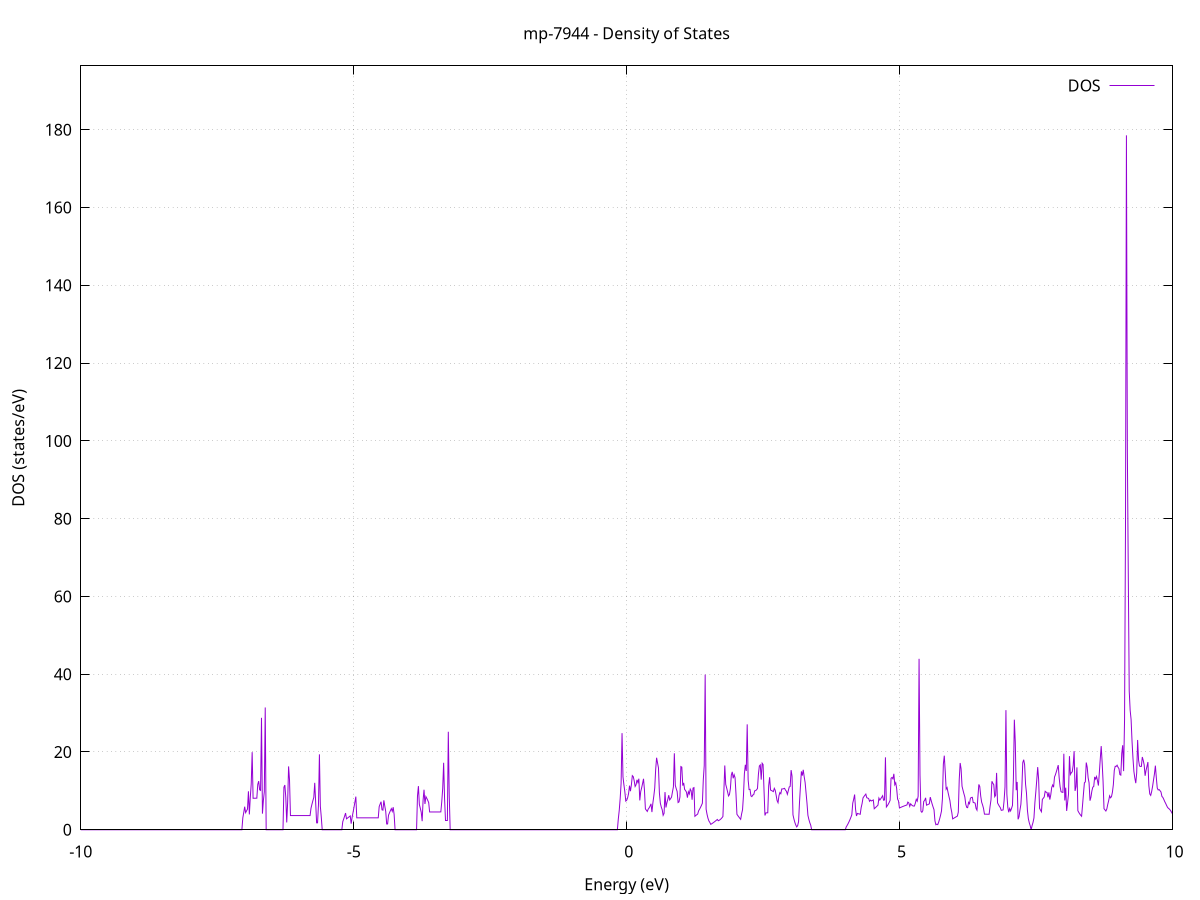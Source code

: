 set title 'mp-7944 - Density of States'
set xlabel 'Energy (eV)'
set ylabel 'DOS (states/eV)'
set grid
set xrange [-10:10]
set yrange [0:196.430]
set xzeroaxis lt -1
set terminal png size 800,600
set output 'mp-7944_dos_gnuplot.png'
plot '-' using 1:2 with lines title 'DOS'
-22.449300 0.000000
-22.432200 0.000000
-22.415100 0.000000
-22.398000 0.000000
-22.380900 0.000000
-22.363800 0.000000
-22.346700 0.000000
-22.329600 0.000000
-22.312400 0.000000
-22.295300 0.000000
-22.278200 0.000000
-22.261100 0.000000
-22.244000 0.000000
-22.226900 0.000000
-22.209800 0.000000
-22.192700 0.000000
-22.175600 0.000000
-22.158400 0.000000
-22.141300 0.000000
-22.124200 0.000000
-22.107100 0.000000
-22.090000 0.000000
-22.072900 0.000000
-22.055800 0.000000
-22.038700 0.000000
-22.021500 0.000000
-22.004400 0.000000
-21.987300 0.000000
-21.970200 0.000000
-21.953100 0.000000
-21.936000 0.000000
-21.918900 0.000000
-21.901800 0.000000
-21.884700 0.000000
-21.867500 0.000000
-21.850400 0.000000
-21.833300 0.000000
-21.816200 0.000000
-21.799100 0.000000
-21.782000 0.000000
-21.764900 0.000000
-21.747800 0.000000
-21.730600 0.000000
-21.713500 0.000000
-21.696400 0.000000
-21.679300 0.000000
-21.662200 0.000000
-21.645100 0.000000
-21.628000 0.000000
-21.610900 0.000000
-21.593800 0.000000
-21.576600 0.000000
-21.559500 0.000000
-21.542400 0.000000
-21.525300 0.000000
-21.508200 0.000000
-21.491100 0.000000
-21.474000 0.000000
-21.456900 0.000000
-21.439700 0.000000
-21.422600 0.000000
-21.405500 0.000000
-21.388400 0.000000
-21.371300 0.000000
-21.354200 0.000000
-21.337100 0.000000
-21.320000 0.000000
-21.302900 0.000000
-21.285700 0.000000
-21.268600 0.000000
-21.251500 0.000000
-21.234400 0.000000
-21.217300 0.000000
-21.200200 0.000000
-21.183100 0.000000
-21.166000 0.000000
-21.148800 0.000000
-21.131700 0.000000
-21.114600 0.000000
-21.097500 0.000000
-21.080400 0.000000
-21.063300 0.000000
-21.046200 0.000000
-21.029100 0.000000
-21.012000 0.000000
-20.994800 0.000000
-20.977700 0.000000
-20.960600 0.000000
-20.943500 0.000000
-20.926400 0.000000
-20.909300 0.000000
-20.892200 0.000000
-20.875100 0.000000
-20.857900 0.000000
-20.840800 0.000000
-20.823700 0.000000
-20.806600 0.000000
-20.789500 0.000000
-20.772400 0.000000
-20.755300 0.000000
-20.738200 0.000000
-20.721100 0.000000
-20.703900 0.000000
-20.686800 0.000000
-20.669700 0.000000
-20.652600 0.000000
-20.635500 0.000000
-20.618400 0.000000
-20.601300 0.000000
-20.584200 0.000000
-20.567100 0.000000
-20.549900 0.000000
-20.532800 0.000000
-20.515700 0.000000
-20.498600 0.000000
-20.481500 0.000000
-20.464400 0.000000
-20.447300 0.000000
-20.430200 0.000000
-20.413000 0.000000
-20.395900 0.000000
-20.378800 0.000000
-20.361700 0.000000
-20.344600 0.000000
-20.327500 0.000000
-20.310400 0.000000
-20.293300 0.000000
-20.276200 0.000000
-20.259000 0.000000
-20.241900 0.000000
-20.224800 0.000000
-20.207700 0.000000
-20.190600 0.000000
-20.173500 0.000000
-20.156400 0.000000
-20.139300 0.000000
-20.122100 0.000000
-20.105000 0.000000
-20.087900 0.000000
-20.070800 0.000000
-20.053700 0.000000
-20.036600 0.000000
-20.019500 0.000000
-20.002400 0.000000
-19.985300 0.000000
-19.968100 0.000000
-19.951000 0.000000
-19.933900 0.000000
-19.916800 0.000000
-19.899700 0.000000
-19.882600 0.000000
-19.865500 0.000000
-19.848400 0.000000
-19.831200 0.000000
-19.814100 0.000000
-19.797000 0.000000
-19.779900 0.000000
-19.762800 0.000000
-19.745700 0.000000
-19.728600 0.000000
-19.711500 0.000000
-19.694400 0.000000
-19.677200 0.000000
-19.660100 0.000000
-19.643000 0.000000
-19.625900 0.000000
-19.608800 0.000000
-19.591700 0.000000
-19.574600 0.000000
-19.557500 0.000000
-19.540300 0.000000
-19.523200 0.000000
-19.506100 0.000000
-19.489000 0.000000
-19.471900 0.000000
-19.454800 0.000000
-19.437700 0.000000
-19.420600 0.000000
-19.403500 0.000000
-19.386300 0.000000
-19.369200 0.000000
-19.352100 0.000000
-19.335000 0.000000
-19.317900 0.000000
-19.300800 0.000000
-19.283700 0.000000
-19.266600 0.000000
-19.249400 0.000000
-19.232300 0.000000
-19.215200 0.000000
-19.198100 0.000000
-19.181000 0.000000
-19.163900 0.000000
-19.146800 0.000000
-19.129700 0.000000
-19.112600 0.000000
-19.095400 0.000000
-19.078300 0.000000
-19.061200 0.000000
-19.044100 0.000000
-19.027000 0.000000
-19.009900 0.000000
-18.992800 0.000000
-18.975700 0.000000
-18.958600 0.000000
-18.941400 0.000000
-18.924300 0.000000
-18.907200 0.000000
-18.890100 0.000000
-18.873000 0.000000
-18.855900 0.000000
-18.838800 0.000000
-18.821700 0.000000
-18.804500 0.000000
-18.787400 0.000000
-18.770300 0.000000
-18.753200 0.000000
-18.736100 0.000000
-18.719000 0.000000
-18.701900 0.000000
-18.684800 0.000000
-18.667700 0.000000
-18.650500 0.000000
-18.633400 0.000000
-18.616300 0.000000
-18.599200 0.000000
-18.582100 0.000000
-18.565000 0.000000
-18.547900 0.000000
-18.530800 0.000000
-18.513600 0.000000
-18.496500 0.000000
-18.479400 0.000000
-18.462300 0.000000
-18.445200 0.000000
-18.428100 0.000000
-18.411000 0.000000
-18.393900 0.000000
-18.376800 0.000000
-18.359600 0.000000
-18.342500 0.000000
-18.325400 0.000000
-18.308300 0.000000
-18.291200 0.000000
-18.274100 0.000000
-18.257000 0.000000
-18.239900 0.000000
-18.222700 0.000000
-18.205600 0.000000
-18.188500 0.000000
-18.171400 0.000000
-18.154300 0.000000
-18.137200 0.000000
-18.120100 0.000000
-18.103000 0.000000
-18.085900 0.000000
-18.068700 0.000000
-18.051600 0.000000
-18.034500 0.000000
-18.017400 0.000000
-18.000300 0.000000
-17.983200 0.000000
-17.966100 0.000000
-17.949000 0.000000
-17.931800 0.000000
-17.914700 0.000000
-17.897600 0.000000
-17.880500 0.000000
-17.863400 0.000000
-17.846300 0.000000
-17.829200 0.000000
-17.812100 0.000000
-17.795000 0.000000
-17.777800 0.000000
-17.760700 0.000000
-17.743600 0.000000
-17.726500 0.000000
-17.709400 0.000000
-17.692300 0.000000
-17.675200 0.000000
-17.658100 0.000000
-17.640900 0.000000
-17.623800 0.000000
-17.606700 0.000000
-17.589600 0.000000
-17.572500 0.000000
-17.555400 0.000000
-17.538300 0.000000
-17.521200 0.000000
-17.504100 0.000000
-17.486900 0.000000
-17.469800 0.000000
-17.452700 0.000000
-17.435600 0.000000
-17.418500 0.000000
-17.401400 0.000000
-17.384300 0.000000
-17.367200 0.000000
-17.350100 0.000000
-17.332900 0.000000
-17.315800 0.000000
-17.298700 0.000000
-17.281600 0.000000
-17.264500 0.000000
-17.247400 0.000000
-17.230300 0.000000
-17.213200 0.000000
-17.196000 0.000000
-17.178900 0.000000
-17.161800 0.000000
-17.144700 0.000000
-17.127600 0.000000
-17.110500 0.000000
-17.093400 0.000000
-17.076300 0.000000
-17.059200 0.000000
-17.042000 0.000000
-17.024900 0.000000
-17.007800 0.000000
-16.990700 0.000000
-16.973600 0.000000
-16.956500 0.000000
-16.939400 0.000000
-16.922300 0.000000
-16.905100 0.000000
-16.888000 0.000000
-16.870900 0.000000
-16.853800 0.000000
-16.836700 0.000000
-16.819600 0.000000
-16.802500 0.000000
-16.785400 0.000000
-16.768300 0.000000
-16.751100 0.000000
-16.734000 0.000000
-16.716900 0.000000
-16.699800 0.000000
-16.682700 0.000000
-16.665600 0.000000
-16.648500 0.000000
-16.631400 0.000000
-16.614200 0.000000
-16.597100 0.000000
-16.580000 0.000000
-16.562900 0.000000
-16.545800 0.000000
-16.528700 0.000000
-16.511600 0.000000
-16.494500 0.000000
-16.477400 0.000000
-16.460200 0.000000
-16.443100 0.000000
-16.426000 0.000000
-16.408900 0.000000
-16.391800 0.000000
-16.374700 0.000000
-16.357600 0.000000
-16.340500 0.000000
-16.323300 0.000000
-16.306200 0.000000
-16.289100 0.000000
-16.272000 0.000000
-16.254900 0.000000
-16.237800 0.000000
-16.220700 0.000000
-16.203600 0.000000
-16.186500 0.000000
-16.169300 0.000000
-16.152200 0.000000
-16.135100 0.000000
-16.118000 0.000000
-16.100900 0.000000
-16.083800 0.000000
-16.066700 0.000000
-16.049600 0.000000
-16.032400 0.000000
-16.015300 0.000000
-15.998200 0.000000
-15.981100 0.000000
-15.964000 0.000000
-15.946900 0.000000
-15.929800 0.000000
-15.912700 0.000000
-15.895600 0.000000
-15.878400 0.000000
-15.861300 0.000000
-15.844200 0.000000
-15.827100 0.000000
-15.810000 0.000000
-15.792900 0.000000
-15.775800 0.000000
-15.758700 0.000000
-15.741600 0.000000
-15.724400 0.000000
-15.707300 0.000000
-15.690200 0.000000
-15.673100 0.000000
-15.656000 0.000000
-15.638900 0.000000
-15.621800 0.000000
-15.604700 0.000000
-15.587500 0.000000
-15.570400 0.000000
-15.553300 0.000000
-15.536200 0.000000
-15.519100 0.000000
-15.502000 0.000000
-15.484900 0.000000
-15.467800 0.000000
-15.450700 0.000000
-15.433500 0.000000
-15.416400 0.000000
-15.399300 0.000000
-15.382200 0.000000
-15.365100 0.000000
-15.348000 0.000000
-15.330900 0.000000
-15.313800 0.000000
-15.296600 0.000000
-15.279500 0.000000
-15.262400 0.000000
-15.245300 0.000000
-15.228200 0.000000
-15.211100 0.000000
-15.194000 0.000000
-15.176900 0.000000
-15.159800 0.000000
-15.142600 0.000000
-15.125500 0.000000
-15.108400 0.000000
-15.091300 0.000000
-15.074200 0.000000
-15.057100 0.000000
-15.040000 0.000000
-15.022900 0.000000
-15.005700 0.000000
-14.988600 0.000000
-14.971500 0.000000
-14.954400 0.000000
-14.937300 0.000000
-14.920200 0.000000
-14.903100 0.000000
-14.886000 0.000000
-14.868900 0.000000
-14.851700 0.000000
-14.834600 0.000000
-14.817500 0.000000
-14.800400 0.000000
-14.783300 0.000000
-14.766200 0.000000
-14.749100 0.000000
-14.732000 0.000000
-14.714800 0.000000
-14.697700 0.000000
-14.680600 0.000000
-14.663500 0.000000
-14.646400 0.000000
-14.629300 0.000000
-14.612200 0.000000
-14.595100 0.000000
-14.578000 0.000000
-14.560800 0.000000
-14.543700 0.000000
-14.526600 0.000000
-14.509500 0.000000
-14.492400 0.000000
-14.475300 0.000000
-14.458200 0.000000
-14.441100 0.000000
-14.423900 0.000000
-14.406800 0.000000
-14.389700 0.000000
-14.372600 0.000000
-14.355500 0.000000
-14.338400 0.000000
-14.321300 0.000000
-14.304200 0.000000
-14.287100 0.000000
-14.269900 0.000000
-14.252800 0.000000
-14.235700 0.000000
-14.218600 0.000000
-14.201500 0.000000
-14.184400 0.000000
-14.167300 0.000000
-14.150200 0.000000
-14.133100 0.000000
-14.115900 0.000000
-14.098800 0.000000
-14.081700 0.000000
-14.064600 0.000000
-14.047500 0.000000
-14.030400 0.000000
-14.013300 0.000000
-13.996200 0.000000
-13.979000 0.000000
-13.961900 0.000000
-13.944800 0.000000
-13.927700 0.000000
-13.910600 0.000000
-13.893500 0.000000
-13.876400 0.000000
-13.859300 0.000000
-13.842200 0.000000
-13.825000 0.000000
-13.807900 0.000000
-13.790800 0.000000
-13.773700 0.000000
-13.756600 0.000000
-13.739500 0.000000
-13.722400 0.000000
-13.705300 0.000000
-13.688100 0.000000
-13.671000 0.000000
-13.653900 0.000000
-13.636800 0.000000
-13.619700 0.000000
-13.602600 0.000000
-13.585500 0.000000
-13.568400 0.000000
-13.551300 0.000000
-13.534100 0.000000
-13.517000 0.000000
-13.499900 0.000000
-13.482800 0.000000
-13.465700 0.000000
-13.448600 0.000000
-13.431500 0.000000
-13.414400 0.000000
-13.397200 0.000000
-13.380100 0.000000
-13.363000 0.000000
-13.345900 0.000000
-13.328800 0.000000
-13.311700 0.000000
-13.294600 0.000000
-13.277500 0.000000
-13.260400 0.000000
-13.243200 0.000000
-13.226100 0.000000
-13.209000 0.000000
-13.191900 0.000000
-13.174800 0.000000
-13.157700 0.000000
-13.140600 0.000000
-13.123500 0.000000
-13.106300 0.000000
-13.089200 0.000000
-13.072100 0.000000
-13.055000 0.000000
-13.037900 0.000000
-13.020800 0.000000
-13.003700 0.000000
-12.986600 0.000000
-12.969500 0.000000
-12.952300 0.000000
-12.935200 0.000000
-12.918100 0.000000
-12.901000 0.000000
-12.883900 0.000000
-12.866800 0.000000
-12.849700 0.000000
-12.832600 0.000000
-12.815400 0.000000
-12.798300 0.000000
-12.781200 0.000000
-12.764100 0.000000
-12.747000 0.000000
-12.729900 0.000000
-12.712800 0.000000
-12.695700 0.000000
-12.678600 0.000000
-12.661400 0.000000
-12.644300 0.000000
-12.627200 0.000000
-12.610100 0.000000
-12.593000 0.000000
-12.575900 0.000000
-12.558800 0.000000
-12.541700 0.000000
-12.524500 0.000000
-12.507400 0.000000
-12.490300 0.000000
-12.473200 0.000000
-12.456100 0.000000
-12.439000 0.000000
-12.421900 0.000000
-12.404800 0.000000
-12.387700 0.000000
-12.370500 0.000000
-12.353400 0.000000
-12.336300 0.000000
-12.319200 0.000000
-12.302100 0.000000
-12.285000 0.000000
-12.267900 0.000000
-12.250800 0.000000
-12.233700 0.000000
-12.216500 0.000000
-12.199400 0.000000
-12.182300 0.000000
-12.165200 0.000000
-12.148100 0.000000
-12.131000 0.000000
-12.113900 0.000000
-12.096800 0.000000
-12.079600 0.000000
-12.062500 0.000000
-12.045400 0.000000
-12.028300 0.000000
-12.011200 0.000000
-11.994100 0.000000
-11.977000 0.000000
-11.959900 0.000000
-11.942800 0.000000
-11.925600 0.000000
-11.908500 0.000000
-11.891400 0.000000
-11.874300 0.000000
-11.857200 0.000000
-11.840100 0.000000
-11.823000 0.000000
-11.805900 0.000000
-11.788700 0.000000
-11.771600 0.000000
-11.754500 0.000000
-11.737400 0.000000
-11.720300 0.000000
-11.703200 0.000000
-11.686100 0.000000
-11.669000 0.000000
-11.651900 0.000000
-11.634700 0.000000
-11.617600 0.000000
-11.600500 0.000000
-11.583400 0.000000
-11.566300 0.000000
-11.549200 0.000000
-11.532100 0.000000
-11.515000 0.000000
-11.497800 0.000000
-11.480700 0.000000
-11.463600 0.000000
-11.446500 0.000000
-11.429400 0.000000
-11.412300 0.000000
-11.395200 0.000000
-11.378100 0.000000
-11.361000 0.000000
-11.343800 0.000000
-11.326700 0.000000
-11.309600 0.000000
-11.292500 0.000000
-11.275400 0.000000
-11.258300 0.000000
-11.241200 0.000000
-11.224100 0.000000
-11.206900 0.000000
-11.189800 0.000000
-11.172700 0.000000
-11.155600 0.000000
-11.138500 0.000000
-11.121400 0.000000
-11.104300 0.000000
-11.087200 0.000000
-11.070100 0.000000
-11.052900 0.000000
-11.035800 0.000000
-11.018700 0.000000
-11.001600 0.000000
-10.984500 0.000000
-10.967400 0.000000
-10.950300 0.000000
-10.933200 0.000000
-10.916000 0.000000
-10.898900 0.000000
-10.881800 0.000000
-10.864700 0.000000
-10.847600 0.000000
-10.830500 0.000000
-10.813400 0.000000
-10.796300 0.000000
-10.779200 0.000000
-10.762000 0.000000
-10.744900 0.000000
-10.727800 0.000000
-10.710700 0.000000
-10.693600 0.000000
-10.676500 0.000000
-10.659400 0.000000
-10.642300 0.000000
-10.625200 0.000000
-10.608000 0.000000
-10.590900 0.000000
-10.573800 0.000000
-10.556700 0.000000
-10.539600 0.000000
-10.522500 0.000000
-10.505400 0.000000
-10.488300 0.000000
-10.471100 0.000000
-10.454000 0.000000
-10.436900 0.000000
-10.419800 0.000000
-10.402700 0.000000
-10.385600 0.000000
-10.368500 0.000000
-10.351400 0.000000
-10.334300 0.000000
-10.317100 0.000000
-10.300000 0.000000
-10.282900 0.000000
-10.265800 0.000000
-10.248700 0.000000
-10.231600 0.000000
-10.214500 0.000000
-10.197400 0.000000
-10.180200 0.000000
-10.163100 0.000000
-10.146000 0.000000
-10.128900 0.000000
-10.111800 0.000000
-10.094700 0.000000
-10.077600 0.000000
-10.060500 0.000000
-10.043400 0.000000
-10.026200 0.000000
-10.009100 0.000000
-9.992000 0.000000
-9.974900 0.000000
-9.957800 0.000000
-9.940700 0.000000
-9.923600 0.000000
-9.906500 0.000000
-9.889300 0.000000
-9.872200 0.000000
-9.855100 0.000000
-9.838000 0.000000
-9.820900 0.000000
-9.803800 0.000000
-9.786700 0.000000
-9.769600 0.000000
-9.752500 0.000000
-9.735300 0.000000
-9.718200 0.000000
-9.701100 0.000000
-9.684000 0.000000
-9.666900 0.000000
-9.649800 0.000000
-9.632700 0.000000
-9.615600 0.000000
-9.598400 0.000000
-9.581300 0.000000
-9.564200 0.000000
-9.547100 0.000000
-9.530000 0.000000
-9.512900 0.000000
-9.495800 0.000000
-9.478700 0.000000
-9.461600 0.000000
-9.444400 0.000000
-9.427300 0.000000
-9.410200 0.000000
-9.393100 0.000000
-9.376000 0.000000
-9.358900 0.000000
-9.341800 0.000000
-9.324700 0.000000
-9.307500 0.000000
-9.290400 0.000000
-9.273300 0.000000
-9.256200 0.000000
-9.239100 0.000000
-9.222000 0.000000
-9.204900 0.000000
-9.187800 0.000000
-9.170700 0.000000
-9.153500 0.000000
-9.136400 0.000000
-9.119300 0.000000
-9.102200 0.000000
-9.085100 0.000000
-9.068000 0.000000
-9.050900 0.000000
-9.033800 0.000000
-9.016700 0.000000
-8.999500 0.000000
-8.982400 0.000000
-8.965300 0.000000
-8.948200 0.000000
-8.931100 0.000000
-8.914000 0.000000
-8.896900 0.000000
-8.879800 0.000000
-8.862600 0.000000
-8.845500 0.000000
-8.828400 0.000000
-8.811300 0.000000
-8.794200 0.000000
-8.777100 0.000000
-8.760000 0.000000
-8.742900 0.000000
-8.725800 0.000000
-8.708600 0.000000
-8.691500 0.000000
-8.674400 0.000000
-8.657300 0.000000
-8.640200 0.000000
-8.623100 0.000000
-8.606000 0.000000
-8.588900 0.000000
-8.571700 0.000000
-8.554600 0.000000
-8.537500 0.000000
-8.520400 0.000000
-8.503300 0.000000
-8.486200 0.000000
-8.469100 0.000000
-8.452000 0.000000
-8.434900 0.000000
-8.417700 0.000000
-8.400600 0.000000
-8.383500 0.000000
-8.366400 0.000000
-8.349300 0.000000
-8.332200 0.000000
-8.315100 0.000000
-8.298000 0.000000
-8.280800 0.000000
-8.263700 0.000000
-8.246600 0.000000
-8.229500 0.000000
-8.212400 0.000000
-8.195300 0.000000
-8.178200 0.000000
-8.161100 0.000000
-8.144000 0.000000
-8.126800 0.000000
-8.109700 0.000000
-8.092600 0.000000
-8.075500 0.000000
-8.058400 0.000000
-8.041300 0.000000
-8.024200 0.000000
-8.007100 0.000000
-7.989900 0.000000
-7.972800 0.000000
-7.955700 0.000000
-7.938600 0.000000
-7.921500 0.000000
-7.904400 0.000000
-7.887300 0.000000
-7.870200 0.000000
-7.853100 0.000000
-7.835900 0.000000
-7.818800 0.000000
-7.801700 0.000000
-7.784600 0.000000
-7.767500 0.000000
-7.750400 0.000000
-7.733300 0.000000
-7.716200 0.000000
-7.699000 0.000000
-7.681900 0.000000
-7.664800 0.000000
-7.647700 0.000000
-7.630600 0.000000
-7.613500 0.000000
-7.596400 0.000000
-7.579300 0.000000
-7.562200 0.000000
-7.545000 0.000000
-7.527900 0.000000
-7.510800 0.000000
-7.493700 0.000000
-7.476600 0.000000
-7.459500 0.000000
-7.442400 0.000000
-7.425300 0.000000
-7.408200 0.000000
-7.391000 0.000000
-7.373900 0.000000
-7.356800 0.000000
-7.339700 0.000000
-7.322600 0.000000
-7.305500 0.000000
-7.288400 0.000000
-7.271300 0.000000
-7.254100 0.000000
-7.237000 0.000000
-7.219900 0.000000
-7.202800 0.000000
-7.185700 0.000000
-7.168600 0.000000
-7.151500 0.000000
-7.134400 0.000000
-7.117300 0.000000
-7.100100 0.000000
-7.083000 0.000000
-7.065900 0.000000
-7.048800 0.000000
-7.031700 3.070400
-7.014600 4.438600
-6.997500 5.933300
-6.980400 4.408400
-6.963200 4.858500
-6.946100 5.319000
-6.929000 9.901600
-6.911900 3.950400
-6.894800 8.347500
-6.877700 11.773500
-6.860600 19.954000
-6.843500 8.100000
-6.826400 8.105900
-6.809200 8.112400
-6.792100 8.119400
-6.775000 8.126900
-6.757900 11.675600
-6.740800 12.512300
-6.723700 10.279400
-6.706600 10.124300
-6.689500 28.789900
-6.672300 4.143700
-6.655200 7.480400
-6.638100 9.755600
-6.621000 31.444200
-6.603900 0.000000
-6.586800 0.000000
-6.569700 0.000000
-6.552600 0.000000
-6.535500 0.000000
-6.518300 0.000000
-6.501200 0.000000
-6.484100 0.000000
-6.467000 0.000000
-6.449900 0.000000
-6.432800 0.000000
-6.415700 0.000000
-6.398600 0.000000
-6.381400 0.000000
-6.364300 0.000000
-6.347200 0.000000
-6.330100 0.000000
-6.313000 0.000000
-6.295900 0.000000
-6.278800 10.940400
-6.261700 11.503200
-6.244600 8.382600
-6.227400 1.878400
-6.210300 7.090500
-6.193200 16.297700
-6.176100 12.776400
-6.159000 3.655500
-6.141900 3.655300
-6.124800 3.655100
-6.107700 3.654900
-6.090500 3.654700
-6.073400 3.654500
-6.056300 3.654300
-6.039200 3.654100
-6.022100 3.653900
-6.005000 3.653800
-5.987900 3.653600
-5.970800 3.653500
-5.953700 3.653400
-5.936500 3.653200
-5.919400 3.653100
-5.902300 3.653000
-5.885200 3.652900
-5.868100 3.652900
-5.851000 3.652800
-5.833900 3.652700
-5.816800 3.652700
-5.799700 3.652600
-5.782500 5.541000
-5.765400 6.546900
-5.748300 7.478400
-5.731200 8.335600
-5.714100 12.073100
-5.697000 6.992900
-5.679900 1.776800
-5.662800 1.776800
-5.645600 6.496900
-5.628500 19.394500
-5.611400 6.043000
-5.594300 3.279500
-5.577200 0.000000
-5.560100 0.000000
-5.543000 0.000000
-5.525900 0.000000
-5.508800 0.000000
-5.491600 0.000000
-5.474500 0.000000
-5.457400 0.000000
-5.440300 0.000000
-5.423200 0.000000
-5.406100 0.000000
-5.389000 0.000000
-5.371900 0.000000
-5.354700 0.000000
-5.337600 0.000000
-5.320500 0.000000
-5.303400 0.000000
-5.286300 0.000000
-5.269200 0.000000
-5.252100 0.000000
-5.235000 0.000000
-5.217900 0.000000
-5.200700 2.072500
-5.183600 2.782600
-5.166500 3.524400
-5.149400 4.297800
-5.132300 2.815500
-5.115200 2.996700
-5.098100 3.181200
-5.081000 3.369000
-5.063800 3.560000
-5.046700 1.563400
-5.029600 3.190100
-5.012500 4.436400
-4.995400 5.741200
-4.978300 7.104500
-4.961200 8.526100
-4.944100 3.065200
-4.927000 3.065200
-4.909800 3.065200
-4.892700 3.065200
-4.875600 3.065200
-4.858500 3.065300
-4.841400 3.065300
-4.824300 3.065400
-4.807200 3.065400
-4.790100 3.065500
-4.772900 3.065600
-4.755800 3.065600
-4.738700 3.065700
-4.721600 3.065800
-4.704500 3.065900
-4.687400 3.066000
-4.670300 3.066100
-4.653200 3.066300
-4.636100 3.066400
-4.618900 3.066500
-4.601800 3.066700
-4.584700 3.066800
-4.567600 3.067000
-4.550500 3.067200
-4.533400 5.944000
-4.516300 6.601200
-4.499200 7.212600
-4.482000 5.124900
-4.464900 5.042500
-4.447800 7.572700
-4.430700 6.102000
-4.413600 4.700500
-4.396500 1.499300
-4.379400 1.499300
-4.362300 3.752100
-4.345200 4.352000
-4.328000 4.913700
-4.310900 5.437200
-4.293800 4.748200
-4.276700 5.803300
-4.259600 3.907800
-4.242500 0.000000
-4.225400 0.000000
-4.208300 0.000000
-4.191200 0.000000
-4.174000 0.000000
-4.156900 0.000000
-4.139800 0.000000
-4.122700 0.000000
-4.105600 0.000000
-4.088500 0.000000
-4.071400 0.000000
-4.054300 0.000000
-4.037100 0.000000
-4.020000 0.000000
-4.002900 0.000000
-3.985800 0.000000
-3.968700 0.000000
-3.951600 0.000000
-3.934500 0.000000
-3.917400 0.000000
-3.900300 0.000000
-3.883100 0.000000
-3.866000 0.000000
-3.848900 0.000000
-3.831800 8.694500
-3.814700 11.233200
-3.797600 6.498600
-3.780500 5.554000
-3.763400 4.515600
-3.746200 2.210300
-3.729100 7.637900
-3.712000 10.296100
-3.694900 6.634600
-3.677800 8.537100
-3.660700 8.078500
-3.643600 7.558100
-3.626500 6.975900
-3.609400 4.578800
-3.592200 4.579100
-3.575100 4.579500
-3.558000 4.580000
-3.540900 4.580700
-3.523800 4.581400
-3.506700 4.582200
-3.489600 4.583000
-3.472500 4.584000
-3.455300 4.585100
-3.438200 4.586300
-3.421100 4.587600
-3.404000 4.589000
-3.386900 7.252700
-3.369800 10.629100
-3.352700 17.227600
-3.335600 7.965800
-3.318500 2.382000
-3.301300 2.383300
-3.284200 2.384700
-3.267100 25.205200
-3.250000 8.800100
-3.232900 0.000000
-3.215800 0.000000
-3.198700 0.000000
-3.181600 0.000000
-3.164400 0.000000
-3.147300 0.000000
-3.130200 0.000000
-3.113100 0.000000
-3.096000 0.000000
-3.078900 0.000000
-3.061800 0.000000
-3.044700 0.000000
-3.027600 0.000000
-3.010400 0.000000
-2.993300 0.000000
-2.976200 0.000000
-2.959100 0.000000
-2.942000 0.000000
-2.924900 0.000000
-2.907800 0.000000
-2.890700 0.000000
-2.873500 0.000000
-2.856400 0.000000
-2.839300 0.000000
-2.822200 0.000000
-2.805100 0.000000
-2.788000 0.000000
-2.770900 0.000000
-2.753800 0.000000
-2.736700 0.000000
-2.719500 0.000000
-2.702400 0.000000
-2.685300 0.000000
-2.668200 0.000000
-2.651100 0.000000
-2.634000 0.000000
-2.616900 0.000000
-2.599800 0.000000
-2.582700 0.000000
-2.565500 0.000000
-2.548400 0.000000
-2.531300 0.000000
-2.514200 0.000000
-2.497100 0.000000
-2.480000 0.000000
-2.462900 0.000000
-2.445800 0.000000
-2.428600 0.000000
-2.411500 0.000000
-2.394400 0.000000
-2.377300 0.000000
-2.360200 0.000000
-2.343100 0.000000
-2.326000 0.000000
-2.308900 0.000000
-2.291800 0.000000
-2.274600 0.000000
-2.257500 0.000000
-2.240400 0.000000
-2.223300 0.000000
-2.206200 0.000000
-2.189100 0.000000
-2.172000 0.000000
-2.154900 0.000000
-2.137700 0.000000
-2.120600 0.000000
-2.103500 0.000000
-2.086400 0.000000
-2.069300 0.000000
-2.052200 0.000000
-2.035100 0.000000
-2.018000 0.000000
-2.000900 0.000000
-1.983700 0.000000
-1.966600 0.000000
-1.949500 0.000000
-1.932400 0.000000
-1.915300 0.000000
-1.898200 0.000000
-1.881100 0.000000
-1.864000 0.000000
-1.846800 0.000000
-1.829700 0.000000
-1.812600 0.000000
-1.795500 0.000000
-1.778400 0.000000
-1.761300 0.000000
-1.744200 0.000000
-1.727100 0.000000
-1.710000 0.000000
-1.692800 0.000000
-1.675700 0.000000
-1.658600 0.000000
-1.641500 0.000000
-1.624400 0.000000
-1.607300 0.000000
-1.590200 0.000000
-1.573100 0.000000
-1.555900 0.000000
-1.538800 0.000000
-1.521700 0.000000
-1.504600 0.000000
-1.487500 0.000000
-1.470400 0.000000
-1.453300 0.000000
-1.436200 0.000000
-1.419100 0.000000
-1.401900 0.000000
-1.384800 0.000000
-1.367700 0.000000
-1.350600 0.000000
-1.333500 0.000000
-1.316400 0.000000
-1.299300 0.000000
-1.282200 0.000000
-1.265000 0.000000
-1.247900 0.000000
-1.230800 0.000000
-1.213700 0.000000
-1.196600 0.000000
-1.179500 0.000000
-1.162400 0.000000
-1.145300 0.000000
-1.128200 0.000000
-1.111000 0.000000
-1.093900 0.000000
-1.076800 0.000000
-1.059700 0.000000
-1.042600 0.000000
-1.025500 0.000000
-1.008400 0.000000
-0.991300 0.000000
-0.974200 0.000000
-0.957000 0.000000
-0.939900 0.000000
-0.922800 0.000000
-0.905700 0.000000
-0.888600 0.000000
-0.871500 0.000000
-0.854400 0.000000
-0.837300 0.000000
-0.820100 0.000000
-0.803000 0.000000
-0.785900 0.000000
-0.768800 0.000000
-0.751700 0.000000
-0.734600 0.000000
-0.717500 0.000000
-0.700400 0.000000
-0.683300 0.000000
-0.666100 0.000000
-0.649000 0.000000
-0.631900 0.000000
-0.614800 0.000000
-0.597700 0.000000
-0.580600 0.000000
-0.563500 0.000000
-0.546400 0.000000
-0.529200 0.000000
-0.512100 0.000000
-0.495000 0.000000
-0.477900 0.000000
-0.460800 0.000000
-0.443700 0.000000
-0.426600 0.000000
-0.409500 0.000000
-0.392400 0.000000
-0.375200 0.000000
-0.358100 0.000000
-0.341000 0.000000
-0.323900 0.000000
-0.306800 0.000000
-0.289700 0.000000
-0.272600 0.000000
-0.255500 0.000000
-0.238300 0.000000
-0.221200 0.000000
-0.204100 0.000000
-0.187000 0.000000
-0.169900 0.000000
-0.152800 2.772400
-0.135700 4.981400
-0.118600 8.032200
-0.101500 11.924900
-0.084300 24.846800
-0.067200 13.626700
-0.050100 11.562900
-0.033000 9.776300
-0.015900 7.384500
0.001200 7.600200
0.018300 8.247500
0.035400 9.326400
0.052600 11.342200
0.069700 9.926900
0.086800 11.537400
0.103900 13.919900
0.121000 13.668600
0.138100 12.626800
0.155200 11.130800
0.172300 11.563400
0.189400 12.842500
0.206600 12.163500
0.223700 13.136500
0.240800 7.552600
0.257900 9.822600
0.275000 10.811100
0.292100 11.906200
0.309200 13.107800
0.326300 10.207800
0.343500 5.359700
0.360600 5.044400
0.377700 4.714000
0.394800 5.298300
0.411900 5.630900
0.429000 6.089100
0.446100 6.672900
0.463200 4.548200
0.480300 6.876900
0.497500 8.646300
0.514600 10.739700
0.531700 15.509600
0.548800 18.520000
0.565900 17.206300
0.583000 15.906900
0.600100 9.471500
0.617200 6.836100
0.634300 5.850300
0.651500 5.147800
0.668600 3.713500
0.685700 4.211800
0.702800 9.688700
0.719900 5.735600
0.737000 6.925600
0.754100 7.829800
0.771200 8.889400
0.788400 7.671700
0.805500 8.010600
0.822600 8.403300
0.839700 9.760600
0.856800 11.042300
0.873900 19.678200
0.891000 11.449600
0.908100 10.573100
0.925200 9.836600
0.942400 7.002700
0.959500 7.175500
0.976600 8.459800
0.993700 16.255400
1.010800 16.105800
1.027900 11.362400
1.045000 12.057500
1.062100 10.376800
1.079300 10.091400
1.096400 9.657500
1.113500 8.260500
1.130600 9.770800
1.147700 9.210900
1.164800 10.467300
1.181900 10.019200
1.199000 7.723700
1.216100 10.718900
1.233300 10.843100
1.250400 3.459800
1.267500 3.670100
1.284600 3.865900
1.301700 4.047300
1.318800 4.893500
1.335900 5.297800
1.353000 5.754700
1.370200 6.264100
1.387300 6.826200
1.404400 12.885100
1.421500 16.505600
1.438600 39.899500
1.455700 5.308700
1.472800 3.980900
1.489900 2.967400
1.507000 2.268300
1.524200 1.883700
1.541300 1.392600
1.558400 1.545500
1.575500 1.707700
1.592600 1.879000
1.609700 2.059500
1.626800 2.249300
1.643900 2.448200
1.661100 2.656400
1.678200 2.324000
1.695300 2.439300
1.712400 2.605700
1.729500 2.823100
1.746600 3.091400
1.763700 3.410800
1.780800 9.719500
1.797900 16.537800
1.815100 11.675300
1.832200 10.747200
1.849300 9.755200
1.866400 8.699400
1.883500 9.069800
1.900600 10.572100
1.917700 14.069200
1.934800 14.894200
1.952000 13.241800
1.969100 14.161800
1.986200 13.400500
2.003300 9.111600
2.020400 3.979700
2.037500 3.631800
2.054600 3.300200
2.071700 2.984900
2.088800 2.685900
2.106000 4.069300
2.123100 5.141200
2.140200 8.793600
2.157300 14.445400
2.174400 16.713600
2.191500 15.123000
2.208600 27.118400
2.225700 12.867500
2.242800 10.352900
2.260000 10.397000
2.277100 8.702800
2.294200 8.527800
2.311300 8.947300
2.328400 9.032400
2.345500 10.011400
2.362600 10.071900
2.379700 10.275200
2.396900 10.621300
2.414000 14.265600
2.431100 16.403100
2.448200 16.687000
2.465300 12.898300
2.482400 17.114200
2.499500 16.775300
2.516600 10.218800
2.533700 3.682700
2.550900 4.341200
2.568000 4.359200
2.585100 4.367700
2.602200 11.345500
2.619300 13.499600
2.636400 10.220600
2.653500 10.090300
2.670600 9.954200
2.687800 9.812100
2.704900 10.653900
2.722000 10.156400
2.739100 8.854600
2.756200 7.475300
2.773300 6.965200
2.790400 8.767600
2.807500 9.565100
2.824600 9.269100
2.841800 10.504200
2.858900 10.494100
2.876000 10.570700
2.893100 10.654800
2.910200 10.190900
2.927300 9.898800
2.944400 9.120100
2.961500 10.056100
2.978700 11.005500
2.995800 11.152100
3.012900 15.347700
3.030000 13.780300
3.047100 3.844000
3.064200 2.780700
3.081300 1.908700
3.098400 1.228000
3.115500 0.738600
3.132700 1.056200
3.149800 2.096900
3.166900 7.118200
3.184000 11.202300
3.201100 15.012800
3.218200 13.937800
3.235300 15.416400
3.252400 13.657300
3.269600 12.165600
3.286700 9.496600
3.303800 6.869900
3.320900 3.717400
3.338000 2.677200
3.355100 1.833200
3.372200 1.185200
3.389300 0.000000
3.406400 0.000000
3.423600 0.000000
3.440700 0.000000
3.457800 0.000000
3.474900 0.000000
3.492000 0.000000
3.509100 0.000000
3.526200 0.000000
3.543300 0.000000
3.560500 0.000000
3.577600 0.000000
3.594700 0.000000
3.611800 0.000000
3.628900 0.000000
3.646000 0.000000
3.663100 0.000000
3.680200 0.000000
3.697300 0.000000
3.714500 0.000000
3.731600 0.000000
3.748700 0.000000
3.765800 0.000000
3.782900 0.000000
3.800000 0.000000
3.817100 0.000000
3.834200 0.000000
3.851400 0.000000
3.868500 0.000000
3.885600 0.000000
3.902700 0.000000
3.919800 0.000000
3.936900 0.000000
3.954000 0.000000
3.971100 0.000000
3.988200 0.000000
4.005400 0.000000
4.022500 0.729600
4.039600 1.123500
4.056700 1.567700
4.073800 2.062200
4.090900 2.607000
4.108000 3.202000
4.125100 3.847300
4.142200 6.843300
4.159400 7.864200
4.176500 9.061500
4.193600 5.278100
4.210700 3.552400
4.227800 4.196100
4.244900 4.127200
4.262000 4.056300
4.279100 3.983500
4.296300 5.693100
4.313400 6.755100
4.330500 8.201500
4.347600 8.553500
4.364700 8.877500
4.381800 9.173500
4.398900 8.239200
4.416000 8.154000
4.433100 8.024800
4.450300 7.320800
4.467400 7.627500
4.484500 7.420000
4.501600 7.532300
4.518700 7.674900
4.535800 5.407300
4.552900 5.622800
4.570000 5.850800
4.587200 6.091400
4.604300 6.344600
4.621400 8.150100
4.638500 7.646500
4.655600 7.992500
4.672700 8.363300
4.689800 8.758900
4.706900 7.600100
4.724000 7.672200
4.741200 18.623000
4.758300 5.862100
4.775400 6.174500
4.792500 6.563600
4.809600 7.029400
4.826700 7.572000
4.843800 13.254100
4.860900 13.446900
4.878100 13.099100
4.895200 14.386700
4.912300 11.601100
4.929400 12.098600
4.946500 10.630800
4.963600 7.895100
4.980700 7.413100
4.997800 5.603900
5.014900 5.715900
5.032100 5.823600
5.049200 5.926900
5.066300 6.025900
5.083400 6.120600
5.100500 6.210900
5.117600 6.296900
5.134700 6.378600
5.151800 7.116300
5.169000 6.917500
5.186100 6.008200
5.203200 6.674600
5.220300 6.380100
5.237400 6.187600
5.254500 6.097200
5.271600 6.108700
5.288700 6.845700
5.305800 7.826600
5.323000 7.364700
5.340100 8.635800
5.357200 43.968800
5.374300 14.056200
5.391400 4.793300
5.408500 4.497500
5.425600 4.907300
5.442700 7.292400
5.459900 7.565200
5.477000 8.215800
5.494100 6.322800
5.511200 6.433300
5.528300 6.550400
5.545400 6.673900
5.562500 8.400100
5.579600 7.475200
5.596700 6.627800
5.613900 5.857700
5.631000 5.164900
5.648100 2.299200
5.665200 1.298700
5.682300 1.437400
5.699400 1.322600
5.716500 1.975400
5.733600 2.776200
5.750700 3.725100
5.767900 4.822100
5.785000 7.980600
5.802100 16.884600
5.819200 19.054200
5.836300 15.017600
5.853400 10.438000
5.870500 10.845400
5.887600 9.640200
5.904800 8.537500
5.921900 7.537200
5.939000 5.721500
5.956100 4.474300
5.973200 2.797200
5.990300 2.944500
6.007400 3.089900
6.024500 3.233500
6.041600 3.375300
6.058800 3.515300
6.075900 4.535100
6.093000 12.878700
6.110100 17.171000
6.127200 15.655800
6.144300 11.199000
6.161400 10.215800
6.178500 9.293500
6.195700 8.432000
6.212800 6.560800
6.229900 5.771500
6.247000 5.684600
6.264100 7.057600
6.281200 6.703300
6.298300 8.129000
6.315400 8.302900
6.332500 8.344000
6.349700 7.009300
6.366800 6.966600
6.383900 6.852500
6.401000 5.489400
6.418100 5.040300
6.435200 8.482700
6.452300 11.660800
6.469400 11.119100
6.486600 8.653500
6.503700 7.100800
6.520800 6.381500
6.537900 5.500800
6.555000 4.021700
6.572100 4.013500
6.589200 4.005900
6.606300 3.998800
6.623400 3.992300
6.640600 3.986300
6.657700 5.992300
6.674800 7.699600
6.691900 12.468300
6.709000 11.967000
6.726100 11.587500
6.743200 8.504400
6.760300 8.881200
6.777500 14.632800
6.794600 6.923900
6.811700 6.455500
6.828800 6.040600
6.845900 5.679100
6.863000 4.999200
6.880100 5.048100
6.897200 5.112600
6.914300 7.412400
6.931500 11.020800
6.948600 30.769000
6.965700 9.156500
6.982800 5.769600
6.999900 4.499800
7.017000 5.474900
7.034100 4.845300
7.051200 5.499200
7.068400 6.267100
7.085500 13.220400
7.102600 28.309400
7.119700 22.578800
7.136800 10.172000
7.153900 12.300500
7.171000 2.691800
7.188100 3.328300
7.205200 5.046300
7.222400 6.528600
7.239500 10.419500
7.256600 17.250300
7.273700 18.017600
7.290800 16.741200
7.307900 11.749000
7.325000 9.419900
7.342100 5.024700
7.359200 2.873400
7.376400 1.779600
7.393500 1.018300
7.410600 0.000000
7.427700 1.074600
7.444800 1.885000
7.461900 3.054000
7.479000 6.962300
7.496100 9.744200
7.513300 12.797200
7.530400 16.121300
7.547500 12.952600
7.564600 5.518200
7.581700 5.055400
7.598800 4.634300
7.615900 7.824800
7.633000 8.104300
7.650100 8.439800
7.667300 9.889300
7.684400 9.675900
7.701500 9.594300
7.718600 8.349400
7.735700 9.602600
7.752800 7.764200
7.769900 9.000500
7.787000 10.857900
7.804200 11.513000
7.821300 10.941000
7.838400 13.558900
7.855500 14.164900
7.872600 14.947300
7.889700 15.774800
7.906800 16.625800
7.923900 13.364500
7.941000 11.079100
7.958200 9.796100
7.975300 9.660300
7.992400 9.611900
8.009500 19.546200
8.026600 7.548100
8.043700 10.828300
8.060800 4.845800
8.077900 6.907900
8.095100 9.205800
8.112200 18.929100
8.129300 14.220000
8.146400 14.651000
8.163500 14.913700
8.180600 16.587900
8.197700 20.224100
8.214800 9.989500
8.231900 11.115500
8.249100 16.051000
8.266200 4.909700
8.283300 4.464000
8.300400 4.076500
8.317500 3.747300
8.334600 3.476300
8.351700 6.273600
8.368800 9.229700
8.386000 12.082300
8.403100 12.309800
8.420200 17.286500
8.437300 16.107000
8.454400 13.357600
8.471500 12.076100
8.488600 7.486800
8.505700 8.378200
8.522800 9.956400
8.540000 10.956500
8.557100 11.125400
8.574200 13.601300
8.591300 13.036600
8.608400 13.693800
8.625500 12.630600
8.642600 11.369100
8.659700 14.698400
8.676900 18.267100
8.694000 21.523600
8.711100 17.293800
8.728200 12.394200
8.745300 5.423200
8.762400 5.125800
8.779500 4.825100
8.796600 5.340000
8.813700 6.513000
8.830900 7.511000
8.848000 8.729500
8.865100 8.217300
8.882200 8.521400
8.899300 9.661900
8.916400 11.591400
8.933500 15.264500
8.950600 16.329400
8.967700 16.287300
8.984900 16.602600
9.002000 16.084800
9.019100 15.717100
9.036200 14.187000
9.053300 14.051300
9.070400 19.661300
9.087500 21.732500
9.104600 15.082100
9.121800 28.375400
9.138900 77.577100
9.156000 178.573000
9.173100 97.270600
9.190200 65.710500
9.207300 35.684000
9.224400 30.701800
9.241500 28.372200
9.258600 22.796800
9.275800 18.415700
9.292900 14.998000
9.310000 13.298900
9.327100 11.988200
9.344200 14.644100
9.361300 23.088500
9.378400 17.909400
9.395500 16.389100
9.412700 16.287600
9.429800 16.294100
9.446900 18.713100
9.464000 17.828600
9.481100 16.665900
9.498200 13.886600
9.515300 15.277600
9.532400 16.297100
9.549500 17.415900
9.566700 11.366900
9.583800 9.203300
9.600900 8.841700
9.618000 9.820500
9.635100 11.141600
9.652200 12.787900
9.669300 14.368100
9.686400 16.496000
9.703600 13.405500
9.720700 10.741300
9.737800 10.236800
9.754900 10.336200
9.772000 10.041200
9.789100 9.714400
9.806200 8.584100
9.823300 8.322200
9.840400 7.819300
9.857600 7.255700
9.874700 6.784400
9.891800 6.253200
9.908900 5.769200
9.926000 5.507400
9.943100 5.325000
9.960200 5.030100
9.977300 4.656600
9.994500 4.208200
10.011600 3.731700
10.028700 3.319500
10.045800 2.971100
10.062900 2.700800
10.080000 2.431800
10.097100 2.164200
10.114200 1.898000
10.131300 1.633100
10.148500 0.368400
10.165600 0.259800
10.182700 0.171900
10.199800 0.087700
10.216900 0.007100
10.234000 0.000000
10.251100 0.000000
10.268200 0.000000
10.285400 0.000000
10.302500 0.000000
10.319600 0.000000
10.336700 0.000000
10.353800 0.000000
10.370900 0.000000
10.388000 0.000000
10.405100 0.000000
10.422200 0.000000
10.439400 0.000000
10.456500 0.000000
10.473600 0.000000
10.490700 0.000000
10.507800 0.000000
10.524900 0.000000
10.542000 0.000000
10.559100 0.000000
10.576200 0.000000
10.593400 0.000000
10.610500 0.000000
10.627600 0.000000
10.644700 0.000000
10.661800 0.000000
10.678900 0.000000
10.696000 0.000000
10.713100 0.000000
10.730300 0.000000
10.747400 0.000000
10.764500 0.000000
10.781600 0.000000
10.798700 0.000000
10.815800 0.000000
10.832900 0.000000
10.850000 0.000000
10.867100 0.000000
10.884300 0.000000
10.901400 0.000000
10.918500 0.000000
10.935600 0.000000
10.952700 0.000000
10.969800 0.000000
10.986900 0.000000
11.004000 0.000000
11.021200 0.000000
11.038300 0.000000
11.055400 0.000000
11.072500 0.000000
11.089600 0.000000
11.106700 0.000000
11.123800 0.000000
11.140900 0.000000
11.158000 0.000000
11.175200 0.000000
11.192300 0.000000
11.209400 0.000000
11.226500 0.000000
11.243600 0.000000
11.260700 0.000000
11.277800 0.000000
11.294900 0.000000
11.312100 0.000000
11.329200 0.000000
11.346300 0.000000
11.363400 0.000000
11.380500 0.000000
11.397600 0.000000
11.414700 0.000000
11.431800 0.000000
11.448900 0.000000
11.466100 0.000000
11.483200 0.000000
11.500300 0.000000
11.517400 0.000000
11.534500 0.000000
11.551600 0.000000
11.568700 0.000000
11.585800 0.000000
11.603000 0.000000
11.620100 0.000000
11.637200 0.000000
11.654300 0.000000
11.671400 0.000000
11.688500 0.000000
11.705600 0.000000
11.722700 0.000000
11.739800 0.000000
11.757000 0.000000
11.774100 0.000000
e
